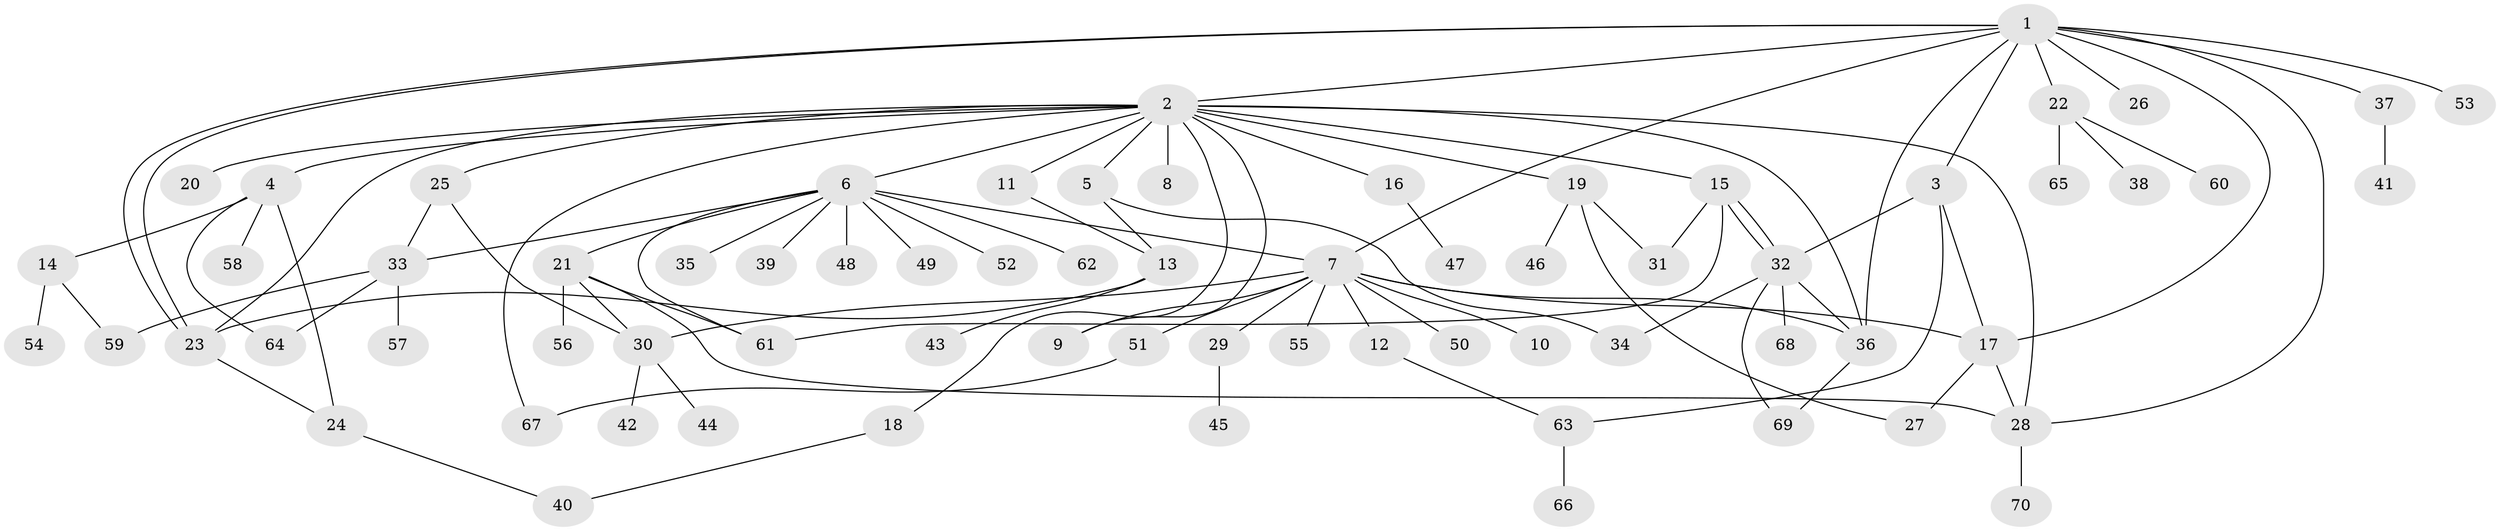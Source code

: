// Generated by graph-tools (version 1.1) at 2025/14/03/09/25 04:14:32]
// undirected, 70 vertices, 100 edges
graph export_dot {
graph [start="1"]
  node [color=gray90,style=filled];
  1;
  2;
  3;
  4;
  5;
  6;
  7;
  8;
  9;
  10;
  11;
  12;
  13;
  14;
  15;
  16;
  17;
  18;
  19;
  20;
  21;
  22;
  23;
  24;
  25;
  26;
  27;
  28;
  29;
  30;
  31;
  32;
  33;
  34;
  35;
  36;
  37;
  38;
  39;
  40;
  41;
  42;
  43;
  44;
  45;
  46;
  47;
  48;
  49;
  50;
  51;
  52;
  53;
  54;
  55;
  56;
  57;
  58;
  59;
  60;
  61;
  62;
  63;
  64;
  65;
  66;
  67;
  68;
  69;
  70;
  1 -- 2;
  1 -- 3;
  1 -- 7;
  1 -- 17;
  1 -- 22;
  1 -- 23;
  1 -- 23;
  1 -- 26;
  1 -- 28;
  1 -- 36;
  1 -- 37;
  1 -- 53;
  2 -- 4;
  2 -- 5;
  2 -- 6;
  2 -- 8;
  2 -- 9;
  2 -- 11;
  2 -- 15;
  2 -- 16;
  2 -- 18;
  2 -- 19;
  2 -- 20;
  2 -- 23;
  2 -- 25;
  2 -- 28;
  2 -- 36;
  2 -- 67;
  3 -- 17;
  3 -- 32;
  3 -- 63;
  4 -- 14;
  4 -- 24;
  4 -- 58;
  4 -- 64;
  5 -- 13;
  5 -- 34;
  6 -- 7;
  6 -- 21;
  6 -- 33;
  6 -- 35;
  6 -- 39;
  6 -- 48;
  6 -- 49;
  6 -- 52;
  6 -- 61;
  6 -- 62;
  7 -- 9;
  7 -- 10;
  7 -- 12;
  7 -- 17;
  7 -- 29;
  7 -- 30;
  7 -- 36;
  7 -- 50;
  7 -- 51;
  7 -- 55;
  11 -- 13;
  12 -- 63;
  13 -- 23;
  13 -- 43;
  14 -- 54;
  14 -- 59;
  15 -- 31;
  15 -- 32;
  15 -- 32;
  15 -- 61;
  16 -- 47;
  17 -- 27;
  17 -- 28;
  18 -- 40;
  19 -- 27;
  19 -- 31;
  19 -- 46;
  21 -- 28;
  21 -- 30;
  21 -- 56;
  21 -- 61;
  22 -- 38;
  22 -- 60;
  22 -- 65;
  23 -- 24;
  24 -- 40;
  25 -- 30;
  25 -- 33;
  28 -- 70;
  29 -- 45;
  30 -- 42;
  30 -- 44;
  32 -- 34;
  32 -- 36;
  32 -- 68;
  32 -- 69;
  33 -- 57;
  33 -- 59;
  33 -- 64;
  36 -- 69;
  37 -- 41;
  51 -- 67;
  63 -- 66;
}
